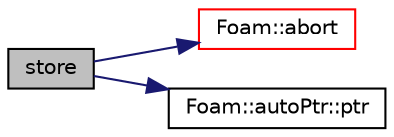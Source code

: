 digraph "store"
{
  bgcolor="transparent";
  edge [fontname="Helvetica",fontsize="10",labelfontname="Helvetica",labelfontsize="10"];
  node [fontname="Helvetica",fontsize="10",shape=record];
  rankdir="LR";
  Node2583 [label="store",height=0.2,width=0.4,color="black", fillcolor="grey75", style="filled", fontcolor="black"];
  Node2583 -> Node2584 [color="midnightblue",fontsize="10",style="solid",fontname="Helvetica"];
  Node2584 [label="Foam::abort",height=0.2,width=0.4,color="red",URL="$a21851.html#a447107a607d03e417307c203fa5fb44b"];
  Node2583 -> Node2629 [color="midnightblue",fontsize="10",style="solid",fontname="Helvetica"];
  Node2629 [label="Foam::autoPtr::ptr",height=0.2,width=0.4,color="black",URL="$a27073.html#ab49465591efb50fc2ccc2eba7e2bbfd3",tooltip="Return object pointer for reuse. "];
}
